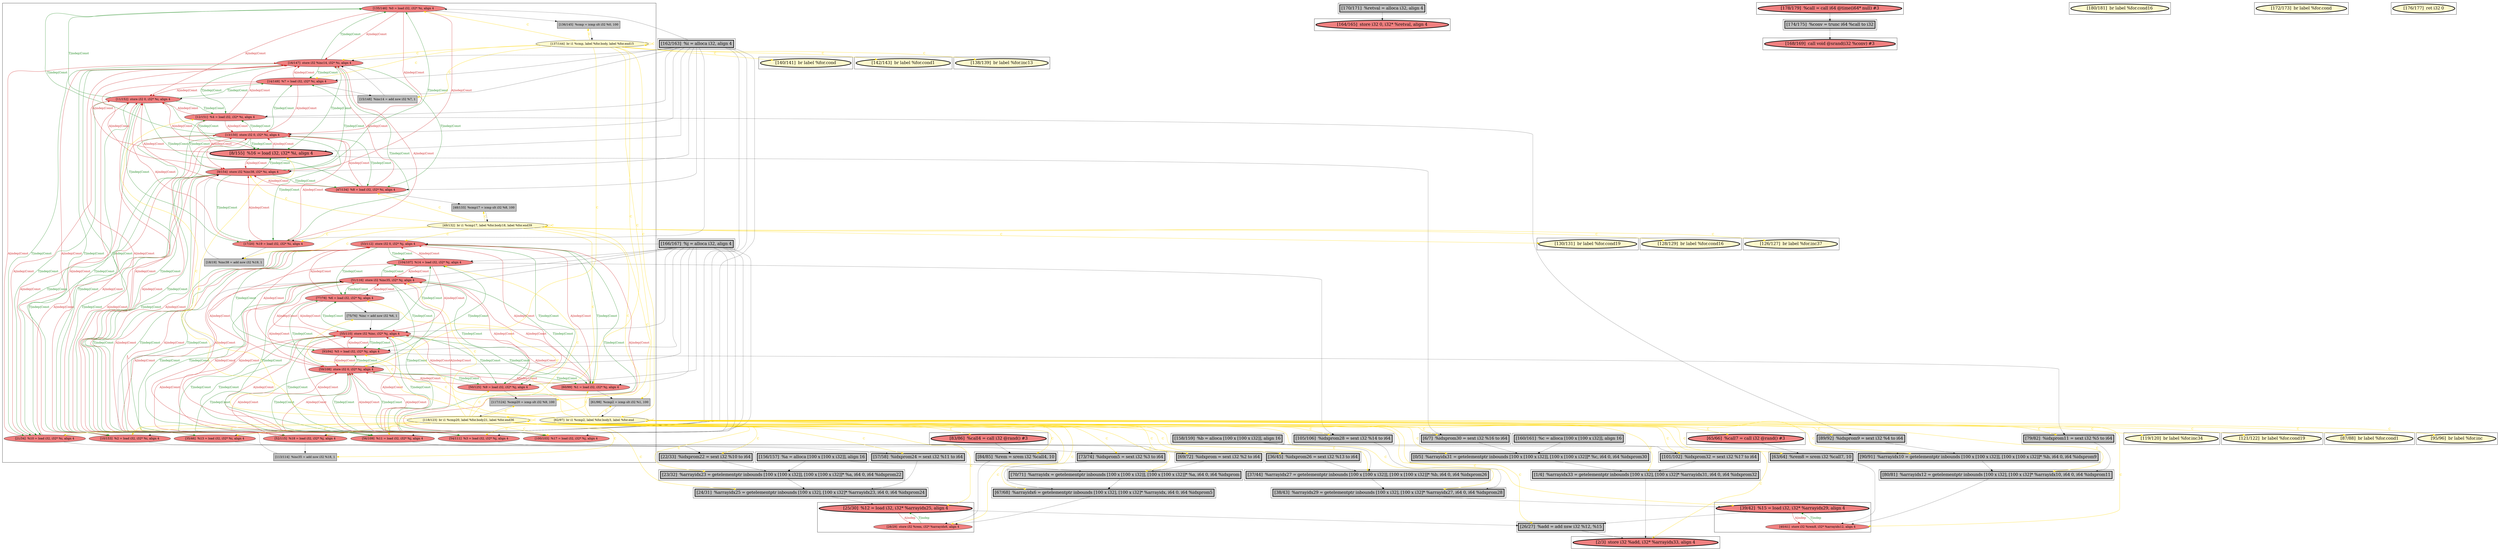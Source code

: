 
digraph G {



node361->node369 [style=solid,color=firebrick3,label="A|indep|Const",penwidth=1.0,fontcolor=firebrick3 ]
node375->node374 [style=solid,color=firebrick3,label="A|indep|Const",penwidth=1.0,fontcolor=firebrick3 ]
node374->node370 [style=solid,color=forestgreen,label="T|indep|Const",penwidth=1.0,fontcolor=forestgreen ]
node363->node372 [style=solid,color=forestgreen,label="T|indep|Const",penwidth=1.0,fontcolor=forestgreen ]
node372->node363 [style=solid,color=firebrick3,label="A|indep|Const",penwidth=1.0,fontcolor=firebrick3 ]
node374->node358 [style=solid,color=forestgreen,label="T|indep|Const",penwidth=1.0,fontcolor=forestgreen ]
node361->node362 [style=solid,color=firebrick3,label="A|indep|Const",penwidth=1.0,fontcolor=firebrick3 ]
node385->node373 [style=solid,color=gold,label="C",penwidth=1.0,fontcolor=gold ]
node360->node370 [style=solid,color=forestgreen,label="T|indep|Const",penwidth=1.0,fontcolor=forestgreen ]
node381->node360 [style=solid,color=firebrick3,label="A|indep|Const",penwidth=1.0,fontcolor=firebrick3 ]
node358->node360 [style=solid,color=firebrick3,label="A|indep|Const",penwidth=1.0,fontcolor=firebrick3 ]
node370->node374 [style=solid,color=firebrick3,label="A|indep|Const",penwidth=1.0,fontcolor=firebrick3 ]
node358->node371 [style=solid,color=firebrick3,label="A|indep|Const",penwidth=1.0,fontcolor=firebrick3 ]
node362->node391 [style=solid,color=forestgreen,label="T|indep|Const",penwidth=1.0,fontcolor=forestgreen ]
node388->node351 [style=solid,color=gold,label="C",penwidth=1.0,fontcolor=gold ]
node425->node361 [style=solid,color=black,label="",penwidth=0.5,fontcolor=black ]
node369->node372 [style=solid,color=forestgreen,label="T|indep|Const",penwidth=1.0,fontcolor=forestgreen ]
node425->node365 [style=solid,color=black,label="",penwidth=0.5,fontcolor=black ]
node426->node428 [style=solid,color=black,label="",penwidth=0.5,fontcolor=black ]
node360->node380 [style=solid,color=forestgreen,label="T|indep|Const",penwidth=1.0,fontcolor=forestgreen ]
node388->node357 [style=solid,color=gold,label="C",penwidth=1.0,fontcolor=gold ]
node380->node360 [style=solid,color=firebrick3,label="A|indep|Const",penwidth=1.0,fontcolor=firebrick3 ]
node363->node367 [style=solid,color=forestgreen,label="T|indep|Const",penwidth=1.0,fontcolor=forestgreen ]
node376->node371 [style=solid,color=firebrick3,label="A|indep|Const",penwidth=1.0,fontcolor=firebrick3 ]
node364->node386 [style=solid,color=forestgreen,label="T|indep|Const",penwidth=1.0,fontcolor=forestgreen ]
node344->node343 [style=solid,color=firebrick3,label="A|indep",penwidth=1.0,fontcolor=firebrick3 ]
node373->node363 [style=solid,color=firebrick3,label="A|indep|Const",penwidth=1.0,fontcolor=firebrick3 ]
node374->node379 [style=solid,color=forestgreen,label="T|indep|Const",penwidth=1.0,fontcolor=forestgreen ]
node386->node374 [style=solid,color=firebrick3,label="A|indep|Const",penwidth=1.0,fontcolor=firebrick3 ]
node394->node352 [style=solid,color=black,label="",penwidth=0.5,fontcolor=black ]
node370->node360 [style=solid,color=firebrick3,label="A|indep|Const",penwidth=1.0,fontcolor=firebrick3 ]
node362->node366 [style=solid,color=forestgreen,label="T|indep|Const",penwidth=1.0,fontcolor=forestgreen ]
node380->node364 [style=solid,color=firebrick3,label="A|indep|Const",penwidth=1.0,fontcolor=firebrick3 ]
node391->node348 [style=solid,color=black,label="",penwidth=0.5,fontcolor=black ]
node358->node364 [style=solid,color=firebrick3,label="A|indep|Const",penwidth=1.0,fontcolor=firebrick3 ]
node347->node408 [style=solid,color=black,label="",penwidth=0.5,fontcolor=black ]
node345->node344 [style=solid,color=black,label="",penwidth=0.5,fontcolor=black ]
node390->node368 [style=solid,color=firebrick3,label="A|indep|Const",penwidth=1.0,fontcolor=firebrick3 ]
node408->node394 [style=solid,color=black,label="",penwidth=0.5,fontcolor=black ]
node341->node340 [style=solid,color=black,label="",penwidth=0.5,fontcolor=black ]
node349->node393 [style=solid,color=black,label="",penwidth=0.5,fontcolor=black ]
node425->node390 [style=solid,color=black,label="",penwidth=0.5,fontcolor=black ]
node388->node358 [style=solid,color=gold,label="C",penwidth=1.0,fontcolor=gold ]
node406->node401 [style=solid,color=black,label="",penwidth=0.5,fontcolor=black ]
node370->node371 [style=solid,color=firebrick3,label="A|indep|Const",penwidth=1.0,fontcolor=firebrick3 ]
node371->node370 [style=solid,color=forestgreen,label="T|indep|Const",penwidth=1.0,fontcolor=forestgreen ]
node385->node356 [style=solid,color=gold,label="C",penwidth=1.0,fontcolor=gold ]
node389->node368 [style=solid,color=firebrick3,label="A|indep|Const",penwidth=1.0,fontcolor=firebrick3 ]
node425->node367 [style=solid,color=black,label="",penwidth=0.5,fontcolor=black ]
node405->node416 [style=solid,color=black,label="",penwidth=0.5,fontcolor=black ]
node364->node358 [style=solid,color=forestgreen,label="T|indep|Const",penwidth=1.0,fontcolor=forestgreen ]
node368->node365 [style=solid,color=forestgreen,label="T|indep|Const",penwidth=1.0,fontcolor=forestgreen ]
node365->node368 [style=solid,color=firebrick3,label="A|indep|Const",penwidth=1.0,fontcolor=firebrick3 ]
node383->node382 [style=solid,color=black,label="",penwidth=0.5,fontcolor=black ]
node378->node388 [style=solid,color=black,label="",penwidth=0.5,fontcolor=black ]
node402->node386 [style=solid,color=black,label="",penwidth=0.5,fontcolor=black ]
node388->node378 [style=solid,color=gold,label="C",penwidth=1.0,fontcolor=gold ]
node340->node427 [style=solid,color=black,label="",penwidth=0.5,fontcolor=black ]
node393->node394 [style=solid,color=forestgreen,label="T|indep",penwidth=1.0,fontcolor=forestgreen ]
node424->node430 [style=solid,color=black,label="",penwidth=0.5,fontcolor=black ]
node371->node375 [style=solid,color=forestgreen,label="T|indep|Const",penwidth=1.0,fontcolor=forestgreen ]
node380->node422 [style=solid,color=black,label="",penwidth=0.5,fontcolor=black ]
node374->node386 [style=solid,color=forestgreen,label="T|indep|Const",penwidth=1.0,fontcolor=forestgreen ]
node389->node355 [style=solid,color=black,label="",penwidth=0.5,fontcolor=black ]
node395->node347 [style=solid,color=black,label="",penwidth=0.5,fontcolor=black ]
node359->node371 [style=solid,color=gold,label="C",penwidth=1.0,fontcolor=gold ]
node370->node364 [style=solid,color=firebrick3,label="A|indep|Const",penwidth=1.0,fontcolor=firebrick3 ]
node375->node421 [style=solid,color=black,label="",penwidth=0.5,fontcolor=black ]
node364->node370 [style=solid,color=forestgreen,label="T|indep|Const",penwidth=1.0,fontcolor=forestgreen ]
node352->node427 [style=solid,color=black,label="",penwidth=0.5,fontcolor=black ]
node372->node369 [style=solid,color=firebrick3,label="A|indep|Const",penwidth=1.0,fontcolor=firebrick3 ]
node402->node381 [style=solid,color=black,label="",penwidth=0.5,fontcolor=black ]
node388->node355 [style=solid,color=gold,label="C",penwidth=1.0,fontcolor=gold ]
node422->node340 [style=solid,color=black,label="",penwidth=0.5,fontcolor=black ]
node402->node371 [style=solid,color=black,label="",penwidth=0.5,fontcolor=black ]
node402->node374 [style=solid,color=black,label="",penwidth=0.5,fontcolor=black ]
node376->node364 [style=solid,color=firebrick3,label="A|indep|Const",penwidth=1.0,fontcolor=firebrick3 ]
node376->node419 [style=solid,color=black,label="",penwidth=0.5,fontcolor=black ]
node364->node376 [style=solid,color=forestgreen,label="T|indep|Const",penwidth=1.0,fontcolor=forestgreen ]
node399->node345 [style=solid,color=black,label="",penwidth=0.5,fontcolor=black ]
node360->node377 [style=solid,color=forestgreen,label="T|indep|Const",penwidth=1.0,fontcolor=forestgreen ]
node342->node341 [style=solid,color=black,label="",penwidth=0.5,fontcolor=black ]
node346->node399 [style=solid,color=black,label="",penwidth=0.5,fontcolor=black ]
node367->node346 [style=solid,color=black,label="",penwidth=0.5,fontcolor=black ]
node416->node404 [style=solid,color=black,label="",penwidth=0.5,fontcolor=black ]
node360->node375 [style=solid,color=forestgreen,label="T|indep|Const",penwidth=1.0,fontcolor=forestgreen ]
node389->node362 [style=solid,color=firebrick3,label="A|indep|Const",penwidth=1.0,fontcolor=firebrick3 ]
node359->node377 [style=solid,color=gold,label="C",penwidth=1.0,fontcolor=gold ]
node388->node360 [style=solid,color=gold,label="C",penwidth=1.0,fontcolor=gold ]
node379->node371 [style=solid,color=firebrick3,label="A|indep|Const",penwidth=1.0,fontcolor=firebrick3 ]
node363->node366 [style=solid,color=forestgreen,label="T|indep|Const",penwidth=1.0,fontcolor=forestgreen ]
node428->node343 [style=solid,color=black,label="",penwidth=0.5,fontcolor=black ]
node350->node349 [style=solid,color=black,label="",penwidth=0.5,fontcolor=black ]
node367->node363 [style=solid,color=firebrick3,label="A|indep|Const",penwidth=1.0,fontcolor=firebrick3 ]
node381->node371 [style=solid,color=firebrick3,label="A|indep|Const",penwidth=1.0,fontcolor=firebrick3 ]
node359->node419 [style=solid,color=gold,label="C",penwidth=1.0,fontcolor=gold ]
node380->node371 [style=solid,color=firebrick3,label="A|indep|Const",penwidth=1.0,fontcolor=firebrick3 ]
node363->node361 [style=solid,color=forestgreen,label="T|indep|Const",penwidth=1.0,fontcolor=forestgreen ]
node382->node341 [style=solid,color=gold,label="C",penwidth=1.0,fontcolor=gold ]
node360->node381 [style=solid,color=forestgreen,label="T|indep|Const",penwidth=1.0,fontcolor=forestgreen ]
node382->node381 [style=solid,color=gold,label="C",penwidth=1.0,fontcolor=gold ]
node425->node363 [style=solid,color=black,label="",penwidth=0.5,fontcolor=black ]
node369->node389 [style=solid,color=forestgreen,label="T|indep|Const",penwidth=1.0,fontcolor=forestgreen ]
node400->node398 [style=solid,color=black,label="",penwidth=0.5,fontcolor=black ]
node369->node391 [style=solid,color=forestgreen,label="T|indep|Const",penwidth=1.0,fontcolor=forestgreen ]
node425->node362 [style=solid,color=black,label="",penwidth=0.5,fontcolor=black ]
node359->node379 [style=solid,color=gold,label="C",penwidth=1.0,fontcolor=gold ]
node377->node364 [style=solid,color=firebrick3,label="A|indep|Const",penwidth=1.0,fontcolor=firebrick3 ]
node363->node373 [style=solid,color=forestgreen,label="T|indep|Const",penwidth=1.0,fontcolor=forestgreen ]
node371->node379 [style=solid,color=forestgreen,label="T|indep|Const",penwidth=1.0,fontcolor=forestgreen ]
node382->node382 [style=solid,color=gold,label="C",penwidth=1.0,fontcolor=gold ]
node382->node342 [style=solid,color=gold,label="C",penwidth=1.0,fontcolor=gold ]
node382->node348 [style=solid,color=gold,label="C",penwidth=1.0,fontcolor=gold ]
node374->node375 [style=solid,color=forestgreen,label="T|indep|Const",penwidth=1.0,fontcolor=forestgreen ]
node363->node390 [style=solid,color=forestgreen,label="T|indep|Const",penwidth=1.0,fontcolor=forestgreen ]
node402->node364 [style=solid,color=black,label="",penwidth=0.5,fontcolor=black ]
node385->node354 [style=solid,color=gold,label="C",penwidth=1.0,fontcolor=gold ]
node425->node372 [style=solid,color=black,label="",penwidth=0.5,fontcolor=black ]
node385->node382 [style=solid,color=gold,label="C",penwidth=1.0,fontcolor=gold ]
node382->node396 [style=solid,color=gold,label="C",penwidth=1.0,fontcolor=gold ]
node382->node421 [style=solid,color=gold,label="C",penwidth=1.0,fontcolor=gold ]
node388->node388 [style=solid,color=gold,label="C",penwidth=1.0,fontcolor=gold ]
node360->node386 [style=solid,color=forestgreen,label="T|indep|Const",penwidth=1.0,fontcolor=forestgreen ]
node359->node426 [style=solid,color=gold,label="C",penwidth=1.0,fontcolor=gold ]
node374->node381 [style=solid,color=forestgreen,label="T|indep|Const",penwidth=1.0,fontcolor=forestgreen ]
node371->node386 [style=solid,color=forestgreen,label="T|indep|Const",penwidth=1.0,fontcolor=forestgreen ]
node359->node428 [style=solid,color=gold,label="C",penwidth=1.0,fontcolor=gold ]
node371->node377 [style=solid,color=forestgreen,label="T|indep|Const",penwidth=1.0,fontcolor=forestgreen ]
node366->node363 [style=solid,color=firebrick3,label="A|indep|Const",penwidth=1.0,fontcolor=firebrick3 ]
node412->node343 [style=solid,color=black,label="",penwidth=0.5,fontcolor=black ]
node391->node362 [style=solid,color=firebrick3,label="A|indep|Const",penwidth=1.0,fontcolor=firebrick3 ]
node382->node346 [style=solid,color=gold,label="C",penwidth=1.0,fontcolor=gold ]
node382->node391 [style=solid,color=gold,label="C",penwidth=1.0,fontcolor=gold ]
node374->node376 [style=solid,color=forestgreen,label="T|indep|Const",penwidth=1.0,fontcolor=forestgreen ]
node359->node343 [style=solid,color=gold,label="C",penwidth=1.0,fontcolor=gold ]
node371->node358 [style=solid,color=forestgreen,label="T|indep|Const",penwidth=1.0,fontcolor=forestgreen ]
node370->node396 [style=solid,color=black,label="",penwidth=0.5,fontcolor=black ]
node356->node385 [style=solid,color=black,label="",penwidth=0.5,fontcolor=black ]
node382->node409 [style=solid,color=gold,label="C",penwidth=1.0,fontcolor=gold ]
node359->node430 [style=solid,color=gold,label="C",penwidth=1.0,fontcolor=gold ]
node361->node378 [style=solid,color=black,label="",penwidth=0.5,fontcolor=black ]
node388->node359 [style=solid,color=gold,label="C",penwidth=1.0,fontcolor=gold ]
node366->node369 [style=solid,color=firebrick3,label="A|indep|Const",penwidth=1.0,fontcolor=firebrick3 ]
node359->node376 [style=solid,color=gold,label="C",penwidth=1.0,fontcolor=gold ]
node362->node390 [style=solid,color=forestgreen,label="T|indep|Const",penwidth=1.0,fontcolor=forestgreen ]
node359->node353 [style=solid,color=gold,label="C",penwidth=1.0,fontcolor=gold ]
node382->node387 [style=solid,color=gold,label="C",penwidth=1.0,fontcolor=gold ]
node388->node369 [style=solid,color=gold,label="C",penwidth=1.0,fontcolor=gold ]
node382->node386 [style=solid,color=gold,label="C",penwidth=1.0,fontcolor=gold ]
node362->node372 [style=solid,color=forestgreen,label="T|indep|Const",penwidth=1.0,fontcolor=forestgreen ]
node385->node372 [style=solid,color=gold,label="C",penwidth=1.0,fontcolor=gold ]
node379->node364 [style=solid,color=firebrick3,label="A|indep|Const",penwidth=1.0,fontcolor=firebrick3 ]
node425->node373 [style=solid,color=black,label="",penwidth=0.5,fontcolor=black ]
node359->node365 [style=solid,color=gold,label="C",penwidth=1.0,fontcolor=gold ]
node385->node374 [style=solid,color=gold,label="C",penwidth=1.0,fontcolor=gold ]
node359->node411 [style=solid,color=gold,label="C",penwidth=1.0,fontcolor=gold ]
node382->node418 [style=solid,color=gold,label="C",penwidth=1.0,fontcolor=gold ]
node377->node371 [style=solid,color=firebrick3,label="A|indep|Const",penwidth=1.0,fontcolor=firebrick3 ]
node372->node362 [style=solid,color=firebrick3,label="A|indep|Const",penwidth=1.0,fontcolor=firebrick3 ]
node373->node368 [style=solid,color=firebrick3,label="A|indep|Const",penwidth=1.0,fontcolor=firebrick3 ]
node385->node385 [style=solid,color=gold,label="C",penwidth=1.0,fontcolor=gold ]
node388->node403 [style=solid,color=gold,label="C",penwidth=1.0,fontcolor=gold ]
node421->node408 [style=solid,color=black,label="",penwidth=0.5,fontcolor=black ]
node367->node369 [style=solid,color=firebrick3,label="A|indep|Const",penwidth=1.0,fontcolor=firebrick3 ]
node359->node358 [style=solid,color=gold,label="C",penwidth=1.0,fontcolor=gold ]
node371->node380 [style=solid,color=forestgreen,label="T|indep|Const",penwidth=1.0,fontcolor=forestgreen ]
node368->node372 [style=solid,color=forestgreen,label="T|indep|Const",penwidth=1.0,fontcolor=forestgreen ]
node389->node369 [style=solid,color=firebrick3,label="A|indep|Const",penwidth=1.0,fontcolor=firebrick3 ]
node374->node380 [style=solid,color=forestgreen,label="T|indep|Const",penwidth=1.0,fontcolor=forestgreen ]
node402->node358 [style=solid,color=black,label="",penwidth=0.5,fontcolor=black ]
node382->node352 [style=solid,color=gold,label="C",penwidth=1.0,fontcolor=gold ]
node381->node374 [style=solid,color=firebrick3,label="A|indep|Const",penwidth=1.0,fontcolor=firebrick3 ]
node382->node366 [style=solid,color=gold,label="C",penwidth=1.0,fontcolor=gold ]
node402->node370 [style=solid,color=black,label="",penwidth=0.5,fontcolor=black ]
node382->node394 [style=solid,color=gold,label="C",penwidth=1.0,fontcolor=gold ]
node400->node399 [style=solid,color=black,label="",penwidth=0.5,fontcolor=black ]
node364->node379 [style=solid,color=forestgreen,label="T|indep|Const",penwidth=1.0,fontcolor=forestgreen ]
node402->node377 [style=solid,color=black,label="",penwidth=0.5,fontcolor=black ]
node382->node344 [style=solid,color=gold,label="C",penwidth=1.0,fontcolor=gold ]
node375->node371 [style=solid,color=firebrick3,label="A|indep|Const",penwidth=1.0,fontcolor=firebrick3 ]
node385->node392 [style=solid,color=gold,label="C",penwidth=1.0,fontcolor=gold ]
node382->node399 [style=solid,color=gold,label="C",penwidth=1.0,fontcolor=gold ]
node372->node368 [style=solid,color=firebrick3,label="A|indep|Const",penwidth=1.0,fontcolor=firebrick3 ]
node382->node367 [style=solid,color=gold,label="C",penwidth=1.0,fontcolor=gold ]
node372->node356 [style=solid,color=black,label="",penwidth=0.5,fontcolor=black ]
node382->node422 [style=solid,color=gold,label="C",penwidth=1.0,fontcolor=gold ]
node379->node374 [style=solid,color=firebrick3,label="A|indep|Const",penwidth=1.0,fontcolor=firebrick3 ]
node402->node376 [style=solid,color=black,label="",penwidth=0.5,fontcolor=black ]
node402->node360 [style=solid,color=black,label="",penwidth=0.5,fontcolor=black ]
node358->node357 [style=solid,color=black,label="",penwidth=0.5,fontcolor=black ]
node359->node429 [style=solid,color=gold,label="C",penwidth=1.0,fontcolor=gold ]
node382->node340 [style=solid,color=gold,label="C",penwidth=1.0,fontcolor=gold ]
node391->node369 [style=solid,color=firebrick3,label="A|indep|Const",penwidth=1.0,fontcolor=firebrick3 ]
node382->node383 [style=solid,color=gold,label="C",penwidth=1.0,fontcolor=gold ]
node359->node423 [style=solid,color=gold,label="C",penwidth=1.0,fontcolor=gold ]
node390->node423 [style=solid,color=black,label="",penwidth=0.5,fontcolor=black ]
node359->node384 [style=solid,color=gold,label="C",penwidth=1.0,fontcolor=gold ]
node359->node390 [style=solid,color=gold,label="C",penwidth=1.0,fontcolor=gold ]
node359->node359 [style=solid,color=gold,label="C",penwidth=1.0,fontcolor=gold ]
node359->node350 [style=solid,color=gold,label="C",penwidth=1.0,fontcolor=gold ]
node395->node424 [style=solid,color=black,label="",penwidth=0.5,fontcolor=black ]
node362->node389 [style=solid,color=forestgreen,label="T|indep|Const",penwidth=1.0,fontcolor=forestgreen ]
node385->node362 [style=solid,color=gold,label="C",penwidth=1.0,fontcolor=gold ]
node388->node389 [style=solid,color=gold,label="C",penwidth=1.0,fontcolor=gold ]
node358->node374 [style=solid,color=firebrick3,label="A|indep|Const",penwidth=1.0,fontcolor=firebrick3 ]
node423->node424 [style=solid,color=black,label="",penwidth=0.5,fontcolor=black ]
node377->node384 [style=solid,color=black,label="",penwidth=0.5,fontcolor=black ]
node364->node381 [style=solid,color=forestgreen,label="T|indep|Const",penwidth=1.0,fontcolor=forestgreen ]
node390->node362 [style=solid,color=firebrick3,label="A|indep|Const",penwidth=1.0,fontcolor=firebrick3 ]
node402->node379 [style=solid,color=black,label="",penwidth=0.5,fontcolor=black ]
node362->node365 [style=solid,color=forestgreen,label="T|indep|Const",penwidth=1.0,fontcolor=forestgreen ]
node363->node389 [style=solid,color=forestgreen,label="T|indep|Const",penwidth=1.0,fontcolor=forestgreen ]
node389->node363 [style=solid,color=firebrick3,label="A|indep|Const",penwidth=1.0,fontcolor=firebrick3 ]
node385->node417 [style=solid,color=gold,label="C",penwidth=1.0,fontcolor=gold ]
node369->node390 [style=solid,color=forestgreen,label="T|indep|Const",penwidth=1.0,fontcolor=forestgreen ]
node384->node371 [style=solid,color=black,label="",penwidth=0.5,fontcolor=black ]
node363->node391 [style=solid,color=forestgreen,label="T|indep|Const",penwidth=1.0,fontcolor=forestgreen ]
node367->node362 [style=solid,color=firebrick3,label="A|indep|Const",penwidth=1.0,fontcolor=firebrick3 ]
node390->node369 [style=solid,color=firebrick3,label="A|indep|Const",penwidth=1.0,fontcolor=firebrick3 ]
node368->node366 [style=solid,color=forestgreen,label="T|indep|Const",penwidth=1.0,fontcolor=forestgreen ]
node362->node373 [style=solid,color=forestgreen,label="T|indep|Const",penwidth=1.0,fontcolor=forestgreen ]
node360->node379 [style=solid,color=forestgreen,label="T|indep|Const",penwidth=1.0,fontcolor=forestgreen ]
node388->node361 [style=solid,color=gold,label="C",penwidth=1.0,fontcolor=gold ]
node366->node368 [style=solid,color=firebrick3,label="A|indep|Const",penwidth=1.0,fontcolor=firebrick3 ]
node382->node408 [style=solid,color=gold,label="C",penwidth=1.0,fontcolor=gold ]
node355->node369 [style=solid,color=black,label="",penwidth=0.5,fontcolor=black ]
node365->node362 [style=solid,color=firebrick3,label="A|indep|Const",penwidth=1.0,fontcolor=firebrick3 ]
node397->node341 [style=solid,color=black,label="",penwidth=0.5,fontcolor=black ]
node385->node381 [style=solid,color=gold,label="C",penwidth=1.0,fontcolor=gold ]
node360->node376 [style=solid,color=forestgreen,label="T|indep|Const",penwidth=1.0,fontcolor=forestgreen ]
node364->node375 [style=solid,color=forestgreen,label="T|indep|Const",penwidth=1.0,fontcolor=forestgreen ]
node382->node364 [style=solid,color=gold,label="C",penwidth=1.0,fontcolor=gold ]
node369->node361 [style=solid,color=forestgreen,label="T|indep|Const",penwidth=1.0,fontcolor=forestgreen ]
node366->node362 [style=solid,color=firebrick3,label="A|indep|Const",penwidth=1.0,fontcolor=firebrick3 ]
node388->node415 [style=solid,color=gold,label="C",penwidth=1.0,fontcolor=gold ]
node377->node360 [style=solid,color=firebrick3,label="A|indep|Const",penwidth=1.0,fontcolor=firebrick3 ]
node376->node360 [style=solid,color=firebrick3,label="A|indep|Const",penwidth=1.0,fontcolor=firebrick3 ]
node376->node374 [style=solid,color=firebrick3,label="A|indep|Const",penwidth=1.0,fontcolor=firebrick3 ]
node359->node424 [style=solid,color=gold,label="C",penwidth=1.0,fontcolor=gold ]
node430->node393 [style=solid,color=black,label="",penwidth=0.5,fontcolor=black ]
node368->node367 [style=solid,color=forestgreen,label="T|indep|Const",penwidth=1.0,fontcolor=forestgreen ]
node379->node360 [style=solid,color=firebrick3,label="A|indep|Const",penwidth=1.0,fontcolor=firebrick3 ]
node368->node391 [style=solid,color=forestgreen,label="T|indep|Const",penwidth=1.0,fontcolor=forestgreen ]
node364->node380 [style=solid,color=forestgreen,label="T|indep|Const",penwidth=1.0,fontcolor=forestgreen ]
node391->node368 [style=solid,color=firebrick3,label="A|indep|Const",penwidth=1.0,fontcolor=firebrick3 ]
node362->node361 [style=solid,color=forestgreen,label="T|indep|Const",penwidth=1.0,fontcolor=forestgreen ]
node425->node391 [style=solid,color=black,label="",penwidth=0.5,fontcolor=black ]
node359->node420 [style=solid,color=gold,label="C",penwidth=1.0,fontcolor=gold ]
node398->node412 [style=solid,color=black,label="",penwidth=0.5,fontcolor=black ]
node368->node390 [style=solid,color=forestgreen,label="T|indep|Const",penwidth=1.0,fontcolor=forestgreen ]
node386->node364 [style=solid,color=firebrick3,label="A|indep|Const",penwidth=1.0,fontcolor=firebrick3 ]
node382->node427 [style=solid,color=gold,label="C",penwidth=1.0,fontcolor=gold ]
node386->node371 [style=solid,color=firebrick3,label="A|indep|Const",penwidth=1.0,fontcolor=firebrick3 ]
node368->node373 [style=solid,color=forestgreen,label="T|indep|Const",penwidth=1.0,fontcolor=forestgreen ]
node429->node430 [style=solid,color=black,label="",penwidth=0.5,fontcolor=black ]
node381->node383 [style=solid,color=black,label="",penwidth=0.5,fontcolor=black ]
node369->node367 [style=solid,color=forestgreen,label="T|indep|Const",penwidth=1.0,fontcolor=forestgreen ]
node385->node383 [style=solid,color=gold,label="C",penwidth=1.0,fontcolor=gold ]
node391->node363 [style=solid,color=firebrick3,label="A|indep|Const",penwidth=1.0,fontcolor=firebrick3 ]
node380->node374 [style=solid,color=firebrick3,label="A|indep|Const",penwidth=1.0,fontcolor=firebrick3 ]
node369->node373 [style=solid,color=forestgreen,label="T|indep|Const",penwidth=1.0,fontcolor=forestgreen ]
node343->node344 [style=solid,color=forestgreen,label="T|indep",penwidth=1.0,fontcolor=forestgreen ]
node373->node369 [style=solid,color=firebrick3,label="A|indep|Const",penwidth=1.0,fontcolor=firebrick3 ]
node382->node375 [style=solid,color=gold,label="C",penwidth=1.0,fontcolor=gold ]
node361->node363 [style=solid,color=firebrick3,label="A|indep|Const",penwidth=1.0,fontcolor=firebrick3 ]
node375->node364 [style=solid,color=firebrick3,label="A|indep|Const",penwidth=1.0,fontcolor=firebrick3 ]
node373->node362 [style=solid,color=firebrick3,label="A|indep|Const",penwidth=1.0,fontcolor=firebrick3 ]
node359->node412 [style=solid,color=gold,label="C",penwidth=1.0,fontcolor=gold ]
node365->node369 [style=solid,color=firebrick3,label="A|indep|Const",penwidth=1.0,fontcolor=firebrick3 ]
node367->node368 [style=solid,color=firebrick3,label="A|indep|Const",penwidth=1.0,fontcolor=firebrick3 ]
node425->node389 [style=solid,color=black,label="",penwidth=0.5,fontcolor=black ]
node382->node380 [style=solid,color=gold,label="C",penwidth=1.0,fontcolor=gold ]
node369->node365 [style=solid,color=forestgreen,label="T|indep|Const",penwidth=1.0,fontcolor=forestgreen ]
node382->node370 [style=solid,color=gold,label="C",penwidth=1.0,fontcolor=gold ]
node368->node389 [style=solid,color=forestgreen,label="T|indep|Const",penwidth=1.0,fontcolor=forestgreen ]
node359->node357 [style=solid,color=gold,label="C",penwidth=1.0,fontcolor=gold ]
node375->node360 [style=solid,color=firebrick3,label="A|indep|Const",penwidth=1.0,fontcolor=firebrick3 ]
node362->node367 [style=solid,color=forestgreen,label="T|indep|Const",penwidth=1.0,fontcolor=forestgreen ]
node359->node398 [style=solid,color=gold,label="C",penwidth=1.0,fontcolor=gold ]
node386->node360 [style=solid,color=firebrick3,label="A|indep|Const",penwidth=1.0,fontcolor=firebrick3 ]
node357->node359 [style=solid,color=black,label="",penwidth=0.5,fontcolor=black ]
node369->node366 [style=solid,color=forestgreen,label="T|indep|Const",penwidth=1.0,fontcolor=forestgreen ]
node402->node375 [style=solid,color=black,label="",penwidth=0.5,fontcolor=black ]
node379->node429 [style=solid,color=black,label="",penwidth=0.5,fontcolor=black ]
node411->node398 [style=solid,color=black,label="",penwidth=0.5,fontcolor=black ]
node348->node347 [style=solid,color=black,label="",penwidth=0.5,fontcolor=black ]
node364->node377 [style=solid,color=forestgreen,label="T|indep|Const",penwidth=1.0,fontcolor=forestgreen ]
node365->node411 [style=solid,color=black,label="",penwidth=0.5,fontcolor=black ]
node425->node369 [style=solid,color=black,label="",penwidth=0.5,fontcolor=black ]
node373->node354 [style=solid,color=black,label="",penwidth=0.5,fontcolor=black ]
node365->node363 [style=solid,color=firebrick3,label="A|indep|Const",penwidth=1.0,fontcolor=firebrick3 ]
node354->node362 [style=solid,color=black,label="",penwidth=0.5,fontcolor=black ]
node394->node393 [style=solid,color=firebrick3,label="A|indep",penwidth=1.0,fontcolor=firebrick3 ]
node425->node366 [style=solid,color=black,label="",penwidth=0.5,fontcolor=black ]
node360->node358 [style=solid,color=forestgreen,label="T|indep|Const",penwidth=1.0,fontcolor=forestgreen ]
node377->node374 [style=solid,color=firebrick3,label="A|indep|Const",penwidth=1.0,fontcolor=firebrick3 ]
node363->node365 [style=solid,color=forestgreen,label="T|indep|Const",penwidth=1.0,fontcolor=forestgreen ]
node402->node380 [style=solid,color=black,label="",penwidth=0.5,fontcolor=black ]
node425->node368 [style=solid,color=black,label="",penwidth=0.5,fontcolor=black ]
node371->node381 [style=solid,color=forestgreen,label="T|indep|Const",penwidth=1.0,fontcolor=forestgreen ]
node382->node347 [style=solid,color=gold,label="C",penwidth=1.0,fontcolor=gold ]
node385->node407 [style=solid,color=gold,label="C",penwidth=1.0,fontcolor=gold ]
node382->node345 [style=solid,color=gold,label="C",penwidth=1.0,fontcolor=gold ]
node419->node412 [style=solid,color=black,label="",penwidth=0.5,fontcolor=black ]
node368->node361 [style=solid,color=forestgreen,label="T|indep|Const",penwidth=1.0,fontcolor=forestgreen ]
node344->node352 [style=solid,color=black,label="",penwidth=0.5,fontcolor=black ]
node361->node368 [style=solid,color=firebrick3,label="A|indep|Const",penwidth=1.0,fontcolor=firebrick3 ]
node366->node342 [style=solid,color=black,label="",penwidth=0.5,fontcolor=black ]
node386->node387 [style=solid,color=black,label="",penwidth=0.5,fontcolor=black ]
node374->node377 [style=solid,color=forestgreen,label="T|indep|Const",penwidth=1.0,fontcolor=forestgreen ]
node359->node393 [style=solid,color=gold,label="C",penwidth=1.0,fontcolor=gold ]
node359->node349 [style=solid,color=gold,label="C",penwidth=1.0,fontcolor=gold ]
node381->node364 [style=solid,color=firebrick3,label="A|indep|Const",penwidth=1.0,fontcolor=firebrick3 ]
node371->node376 [style=solid,color=forestgreen,label="T|indep|Const",penwidth=1.0,fontcolor=forestgreen ]
node396->node345 [style=solid,color=black,label="",penwidth=0.5,fontcolor=black ]
node390->node363 [style=solid,color=firebrick3,label="A|indep|Const",penwidth=1.0,fontcolor=firebrick3 ]
node387->node364 [style=solid,color=black,label="",penwidth=0.5,fontcolor=black ]


subgraph cluster51 {


node430 [penwidth=3.0,fontsize=20,fillcolor=grey,label="[80/81]  %arrayidx12 = getelementptr inbounds [100 x i32], [100 x i32]* %arrayidx10, i64 0, i64 %idxprom11",shape=rectangle,style=filled ]



}

subgraph cluster50 {


node429 [penwidth=3.0,fontsize=20,fillcolor=grey,label="[79/82]  %idxprom11 = sext i32 %5 to i64",shape=rectangle,style=filled ]



}

subgraph cluster49 {


node428 [penwidth=3.0,fontsize=20,fillcolor=grey,label="[84/85]  %rem = srem i32 %call4, 10",shape=rectangle,style=filled ]



}

subgraph cluster45 {


node424 [penwidth=3.0,fontsize=20,fillcolor=grey,label="[90/91]  %arrayidx10 = getelementptr inbounds [100 x [100 x i32]], [100 x [100 x i32]]* %b, i64 0, i64 %idxprom9",shape=rectangle,style=filled ]



}

subgraph cluster41 {


node420 [penwidth=3.0,fontsize=20,fillcolor=lemonchiffon,label="[95/96]  br label %for.inc",shape=ellipse,style=filled ]



}

subgraph cluster39 {


node418 [penwidth=3.0,fontsize=20,fillcolor=lemonchiffon,label="[121/122]  br label %for.cond19",shape=ellipse,style=filled ]



}

subgraph cluster38 {


node417 [penwidth=3.0,fontsize=20,fillcolor=lemonchiffon,label="[128/129]  br label %for.cond16",shape=ellipse,style=filled ]



}

subgraph cluster46 {


node425 [penwidth=3.0,fontsize=20,fillcolor=grey,label="[162/163]  %i = alloca i32, align 4",shape=rectangle,style=filled ]



}

subgraph cluster37 {


node416 [penwidth=3.0,fontsize=20,fillcolor=grey,label="[174/175]  %conv = trunc i64 %call to i32",shape=rectangle,style=filled ]



}

subgraph cluster36 {


node415 [penwidth=3.0,fontsize=20,fillcolor=lemonchiffon,label="[138/139]  br label %for.inc13",shape=ellipse,style=filled ]



}

subgraph cluster15 {


node394 [penwidth=3.0,fontsize=20,fillcolor=lightcoral,label="[39/42]  %15 = load i32, i32* %arrayidx29, align 4",shape=ellipse,style=filled ]
node393 [fillcolor=lightcoral,label="[40/41]  store i32 %rem8, i32* %arrayidx12, align 4",shape=ellipse,style=filled ]



}

subgraph cluster40 {


node419 [penwidth=3.0,fontsize=20,fillcolor=grey,label="[73/74]  %idxprom5 = sext i32 %3 to i64",shape=rectangle,style=filled ]



}

subgraph cluster35 {


node414 [penwidth=3.0,fontsize=20,fillcolor=lemonchiffon,label="[180/181]  br label %for.cond16",shape=ellipse,style=filled ]



}

subgraph cluster42 {


node421 [penwidth=3.0,fontsize=20,fillcolor=grey,label="[105/106]  %idxprom28 = sext i32 %14 to i64",shape=rectangle,style=filled ]



}

subgraph cluster11 {


node352 [penwidth=3.0,fontsize=20,fillcolor=grey,label="[26/27]  %add = add nsw i32 %12, %15",shape=rectangle,style=filled ]



}

subgraph cluster43 {


node422 [penwidth=3.0,fontsize=20,fillcolor=grey,label="[101/102]  %idxprom32 = sext i32 %17 to i64",shape=rectangle,style=filled ]



}

subgraph cluster19 {


node398 [penwidth=3.0,fontsize=20,fillcolor=grey,label="[70/71]  %arrayidx = getelementptr inbounds [100 x [100 x i32]], [100 x [100 x i32]]* %a, i64 0, i64 %idxprom",shape=rectangle,style=filled ]



}

subgraph cluster9 {


node350 [penwidth=3.0,fontsize=20,fillcolor=lightcoral,label="[65/66]  %call7 = call i32 @rand() #3",shape=ellipse,style=filled ]



}

subgraph cluster8 {


node349 [penwidth=3.0,fontsize=20,fillcolor=grey,label="[63/64]  %rem8 = srem i32 %call7, 10",shape=rectangle,style=filled ]



}

subgraph cluster10 {


node351 [penwidth=3.0,fontsize=20,fillcolor=lemonchiffon,label="[140/141]  br label %for.cond",shape=ellipse,style=filled ]



}

subgraph cluster23 {


node402 [penwidth=3.0,fontsize=20,fillcolor=grey,label="[166/167]  %j = alloca i32, align 4",shape=rectangle,style=filled ]



}

subgraph cluster7 {


node348 [penwidth=3.0,fontsize=20,fillcolor=grey,label="[36/45]  %idxprom26 = sext i32 %13 to i64",shape=rectangle,style=filled ]



}

subgraph cluster14 {


node392 [penwidth=3.0,fontsize=20,fillcolor=lemonchiffon,label="[130/131]  br label %for.cond19",shape=ellipse,style=filled ]



}

subgraph cluster44 {


node423 [penwidth=3.0,fontsize=20,fillcolor=grey,label="[89/92]  %idxprom9 = sext i32 %4 to i64",shape=rectangle,style=filled ]



}

subgraph cluster6 {


node347 [penwidth=3.0,fontsize=20,fillcolor=grey,label="[37/44]  %arrayidx27 = getelementptr inbounds [100 x [100 x i32]], [100 x [100 x i32]]* %b, i64 0, i64 %idxprom26",shape=rectangle,style=filled ]



}

subgraph cluster30 {


node409 [penwidth=3.0,fontsize=20,fillcolor=lemonchiffon,label="[119/120]  br label %for.inc34",shape=ellipse,style=filled ]



}

subgraph cluster31 {


node410 [penwidth=3.0,fontsize=20,fillcolor=lemonchiffon,label="[172/173]  br label %for.cond",shape=ellipse,style=filled ]



}

subgraph cluster0 {


node340 [penwidth=3.0,fontsize=20,fillcolor=grey,label="[1/4]  %arrayidx33 = getelementptr inbounds [100 x i32], [100 x i32]* %arrayidx31, i64 0, i64 %idxprom32",shape=rectangle,style=filled ]



}

subgraph cluster13 {


node369 [fillcolor=lightcoral,label="[16/147]  store i32 %inc14, i32* %i, align 4",shape=ellipse,style=filled ]
node375 [fillcolor=lightcoral,label="[104/107]  %14 = load i32, i32* %j, align 4",shape=ellipse,style=filled ]
node365 [fillcolor=lightcoral,label="[10/153]  %2 = load i32, i32* %i, align 4",shape=ellipse,style=filled ]
node363 [fillcolor=lightcoral,label="[11/152]  store i32 0, i32* %i, align 4",shape=ellipse,style=filled ]
node368 [fillcolor=lightcoral,label="[13/150]  store i32 0, i32* %i, align 4",shape=ellipse,style=filled ]
node358 [fillcolor=lightcoral,label="[60/99]  %1 = load i32, i32* %j, align 4",shape=ellipse,style=filled ]
node366 [penwidth=3.0,fontsize=20,fillcolor=lightcoral,label="[8/155]  %16 = load i32, i32* %i, align 4",shape=ellipse,style=filled ]
node360 [fillcolor=lightcoral,label="[59/108]  store i32 0, i32* %j, align 4",shape=ellipse,style=filled ]
node355 [fillcolor=grey,label="[15/148]  %inc14 = add nsw i32 %7, 1",shape=rectangle,style=filled ]
node367 [fillcolor=lightcoral,label="[21/34]  %10 = load i32, i32* %i, align 4",shape=ellipse,style=filled ]
node385 [fillcolor=lemonchiffon,label="[49/132]  br i1 %cmp17, label %for.body18, label %for.end39",shape=ellipse,style=filled ]
node372 [fillcolor=lightcoral,label="[47/134]  %8 = load i32, i32* %i, align 4",shape=ellipse,style=filled ]
node377 [fillcolor=lightcoral,label="[77/78]  %6 = load i32, i32* %j, align 4",shape=ellipse,style=filled ]
node364 [fillcolor=lightcoral,label="[51/116]  store i32 %inc35, i32* %j, align 4",shape=ellipse,style=filled ]
node378 [fillcolor=grey,label="[136/145]  %cmp = icmp slt i32 %0, 100",shape=rectangle,style=filled ]
node356 [fillcolor=grey,label="[48/133]  %cmp17 = icmp slt i32 %8, 100",shape=rectangle,style=filled ]
node379 [fillcolor=lightcoral,label="[93/94]  %5 = load i32, i32* %j, align 4",shape=ellipse,style=filled ]
node386 [fillcolor=lightcoral,label="[52/115]  %18 = load i32, i32* %j, align 4",shape=ellipse,style=filled ]
node391 [fillcolor=lightcoral,label="[35/46]  %13 = load i32, i32* %i, align 4",shape=ellipse,style=filled ]
node361 [fillcolor=lightcoral,label="[135/146]  %0 = load i32, i32* %i, align 4",shape=ellipse,style=filled ]
node354 [fillcolor=grey,label="[18/19]  %inc38 = add nsw i32 %19, 1",shape=rectangle,style=filled ]
node357 [fillcolor=grey,label="[61/98]  %cmp2 = icmp slt i32 %1, 100",shape=rectangle,style=filled ]
node371 [fillcolor=lightcoral,label="[55/110]  store i32 %inc, i32* %j, align 4",shape=ellipse,style=filled ]
node359 [fillcolor=lemonchiffon,label="[62/97]  br i1 %cmp2, label %for.body3, label %for.end",shape=ellipse,style=filled ]
node373 [fillcolor=lightcoral,label="[17/20]  %19 = load i32, i32* %i, align 4",shape=ellipse,style=filled ]
node390 [fillcolor=lightcoral,label="[12/151]  %4 = load i32, i32* %i, align 4",shape=ellipse,style=filled ]
node387 [fillcolor=grey,label="[113/114]  %inc35 = add nsw i32 %18, 1",shape=rectangle,style=filled ]
node374 [fillcolor=lightcoral,label="[53/112]  store i32 0, i32* %j, align 4",shape=ellipse,style=filled ]
node376 [fillcolor=lightcoral,label="[54/111]  %3 = load i32, i32* %j, align 4",shape=ellipse,style=filled ]
node362 [fillcolor=lightcoral,label="[9/154]  store i32 %inc38, i32* %i, align 4",shape=ellipse,style=filled ]
node382 [fillcolor=lemonchiffon,label="[118/123]  br i1 %cmp20, label %for.body21, label %for.end36",shape=ellipse,style=filled ]
node380 [fillcolor=lightcoral,label="[100/103]  %17 = load i32, i32* %j, align 4",shape=ellipse,style=filled ]
node381 [fillcolor=lightcoral,label="[50/125]  %9 = load i32, i32* %j, align 4",shape=ellipse,style=filled ]
node370 [fillcolor=lightcoral,label="[56/109]  %11 = load i32, i32* %j, align 4",shape=ellipse,style=filled ]
node383 [fillcolor=grey,label="[117/124]  %cmp20 = icmp slt i32 %9, 100",shape=rectangle,style=filled ]
node384 [fillcolor=grey,label="[75/76]  %inc = add nsw i32 %6, 1",shape=rectangle,style=filled ]
node388 [fillcolor=lemonchiffon,label="[137/144]  br i1 %cmp, label %for.body, label %for.end15",shape=ellipse,style=filled ]
node389 [fillcolor=lightcoral,label="[14/149]  %7 = load i32, i32* %i, align 4",shape=ellipse,style=filled ]



}

subgraph cluster5 {


node346 [penwidth=3.0,fontsize=20,fillcolor=grey,label="[22/33]  %idxprom22 = sext i32 %10 to i64",shape=rectangle,style=filled ]



}

subgraph cluster47 {


node426 [penwidth=3.0,fontsize=20,fillcolor=lightcoral,label="[83/86]  %call4 = call i32 @rand() #3",shape=ellipse,style=filled ]



}

subgraph cluster1 {


node341 [penwidth=3.0,fontsize=20,fillcolor=grey,label="[0/5]  %arrayidx31 = getelementptr inbounds [100 x [100 x i32]], [100 x [100 x i32]]* %c, i64 0, i64 %idxprom30",shape=rectangle,style=filled ]



}

subgraph cluster32 {


node411 [penwidth=3.0,fontsize=20,fillcolor=grey,label="[69/72]  %idxprom = sext i32 %2 to i64",shape=rectangle,style=filled ]



}

subgraph cluster3 {


node344 [penwidth=3.0,fontsize=20,fillcolor=lightcoral,label="[25/30]  %12 = load i32, i32* %arrayidx25, align 4",shape=ellipse,style=filled ]
node343 [fillcolor=lightcoral,label="[28/29]  store i32 %rem, i32* %arrayidx6, align 4",shape=ellipse,style=filled ]



}

subgraph cluster48 {


node427 [penwidth=3.0,fontsize=20,fillcolor=lightcoral,label="[2/3]  store i32 %add, i32* %arrayidx33, align 4",shape=ellipse,style=filled ]



}

subgraph cluster4 {


node345 [penwidth=3.0,fontsize=20,fillcolor=grey,label="[24/31]  %arrayidx25 = getelementptr inbounds [100 x i32], [100 x i32]* %arrayidx23, i64 0, i64 %idxprom24",shape=rectangle,style=filled ]



}

subgraph cluster17 {


node396 [penwidth=3.0,fontsize=20,fillcolor=grey,label="[57/58]  %idxprom24 = sext i32 %11 to i64",shape=rectangle,style=filled ]



}

subgraph cluster16 {


node395 [penwidth=3.0,fontsize=20,fillcolor=grey,label="[158/159]  %b = alloca [100 x [100 x i32]], align 16",shape=rectangle,style=filled ]



}

subgraph cluster2 {


node342 [penwidth=3.0,fontsize=20,fillcolor=grey,label="[6/7]  %idxprom30 = sext i32 %16 to i64",shape=rectangle,style=filled ]



}

subgraph cluster34 {


node413 [penwidth=3.0,fontsize=20,fillcolor=lemonchiffon,label="[176/177]  ret i32 0",shape=ellipse,style=filled ]



}

subgraph cluster22 {


node401 [penwidth=3.0,fontsize=20,fillcolor=lightcoral,label="[164/165]  store i32 0, i32* %retval, align 4",shape=ellipse,style=filled ]



}

subgraph cluster25 {


node404 [penwidth=3.0,fontsize=20,fillcolor=lightcoral,label="[168/169]  call void @srand(i32 %conv) #3",shape=ellipse,style=filled ]



}

subgraph cluster18 {


node397 [penwidth=3.0,fontsize=20,fillcolor=grey,label="[160/161]  %c = alloca [100 x [100 x i32]], align 16",shape=rectangle,style=filled ]



}

subgraph cluster29 {


node408 [penwidth=3.0,fontsize=20,fillcolor=grey,label="[38/43]  %arrayidx29 = getelementptr inbounds [100 x i32], [100 x i32]* %arrayidx27, i64 0, i64 %idxprom28",shape=rectangle,style=filled ]



}

subgraph cluster20 {


node399 [penwidth=3.0,fontsize=20,fillcolor=grey,label="[23/32]  %arrayidx23 = getelementptr inbounds [100 x [100 x i32]], [100 x [100 x i32]]* %a, i64 0, i64 %idxprom22",shape=rectangle,style=filled ]



}

subgraph cluster26 {


node405 [penwidth=3.0,fontsize=20,fillcolor=lightcoral,label="[178/179]  %call = call i64 @time(i64* null) #3",shape=ellipse,style=filled ]



}

subgraph cluster24 {


node403 [penwidth=3.0,fontsize=20,fillcolor=lemonchiffon,label="[142/143]  br label %for.cond1",shape=ellipse,style=filled ]



}

subgraph cluster28 {


node407 [penwidth=3.0,fontsize=20,fillcolor=lemonchiffon,label="[126/127]  br label %for.inc37",shape=ellipse,style=filled ]



}

subgraph cluster27 {


node406 [penwidth=3.0,fontsize=20,fillcolor=grey,label="[170/171]  %retval = alloca i32, align 4",shape=rectangle,style=filled ]



}

subgraph cluster21 {


node400 [penwidth=3.0,fontsize=20,fillcolor=grey,label="[156/157]  %a = alloca [100 x [100 x i32]], align 16",shape=rectangle,style=filled ]



}

subgraph cluster12 {


node353 [penwidth=3.0,fontsize=20,fillcolor=lemonchiffon,label="[87/88]  br label %for.cond1",shape=ellipse,style=filled ]



}

subgraph cluster33 {


node412 [penwidth=3.0,fontsize=20,fillcolor=grey,label="[67/68]  %arrayidx6 = getelementptr inbounds [100 x i32], [100 x i32]* %arrayidx, i64 0, i64 %idxprom5",shape=rectangle,style=filled ]



}

}
